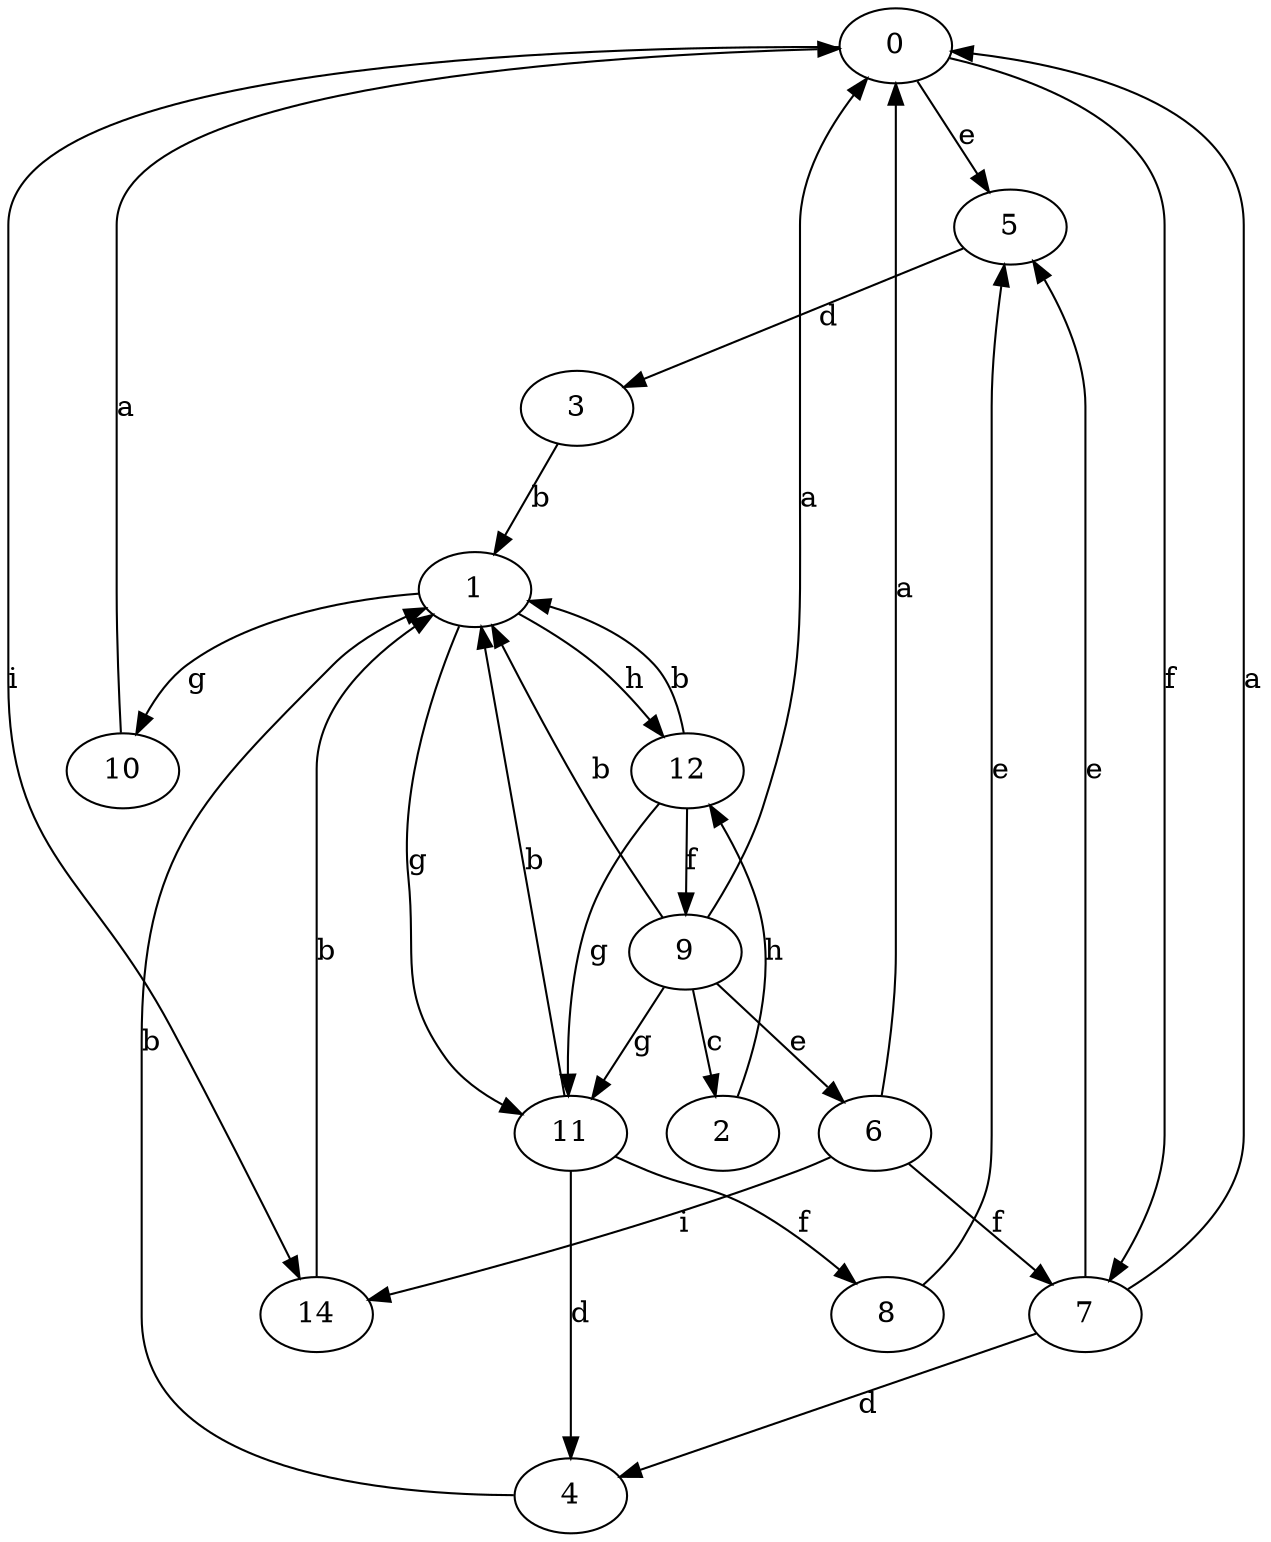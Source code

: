 strict digraph  {
0;
1;
2;
3;
4;
5;
6;
7;
8;
9;
10;
11;
12;
14;
0 -> 5  [label=e];
0 -> 7  [label=f];
0 -> 14  [label=i];
1 -> 10  [label=g];
1 -> 11  [label=g];
1 -> 12  [label=h];
2 -> 12  [label=h];
3 -> 1  [label=b];
4 -> 1  [label=b];
5 -> 3  [label=d];
6 -> 0  [label=a];
6 -> 7  [label=f];
6 -> 14  [label=i];
7 -> 0  [label=a];
7 -> 4  [label=d];
7 -> 5  [label=e];
8 -> 5  [label=e];
9 -> 0  [label=a];
9 -> 1  [label=b];
9 -> 2  [label=c];
9 -> 6  [label=e];
9 -> 11  [label=g];
10 -> 0  [label=a];
11 -> 1  [label=b];
11 -> 4  [label=d];
11 -> 8  [label=f];
12 -> 1  [label=b];
12 -> 9  [label=f];
12 -> 11  [label=g];
14 -> 1  [label=b];
}
